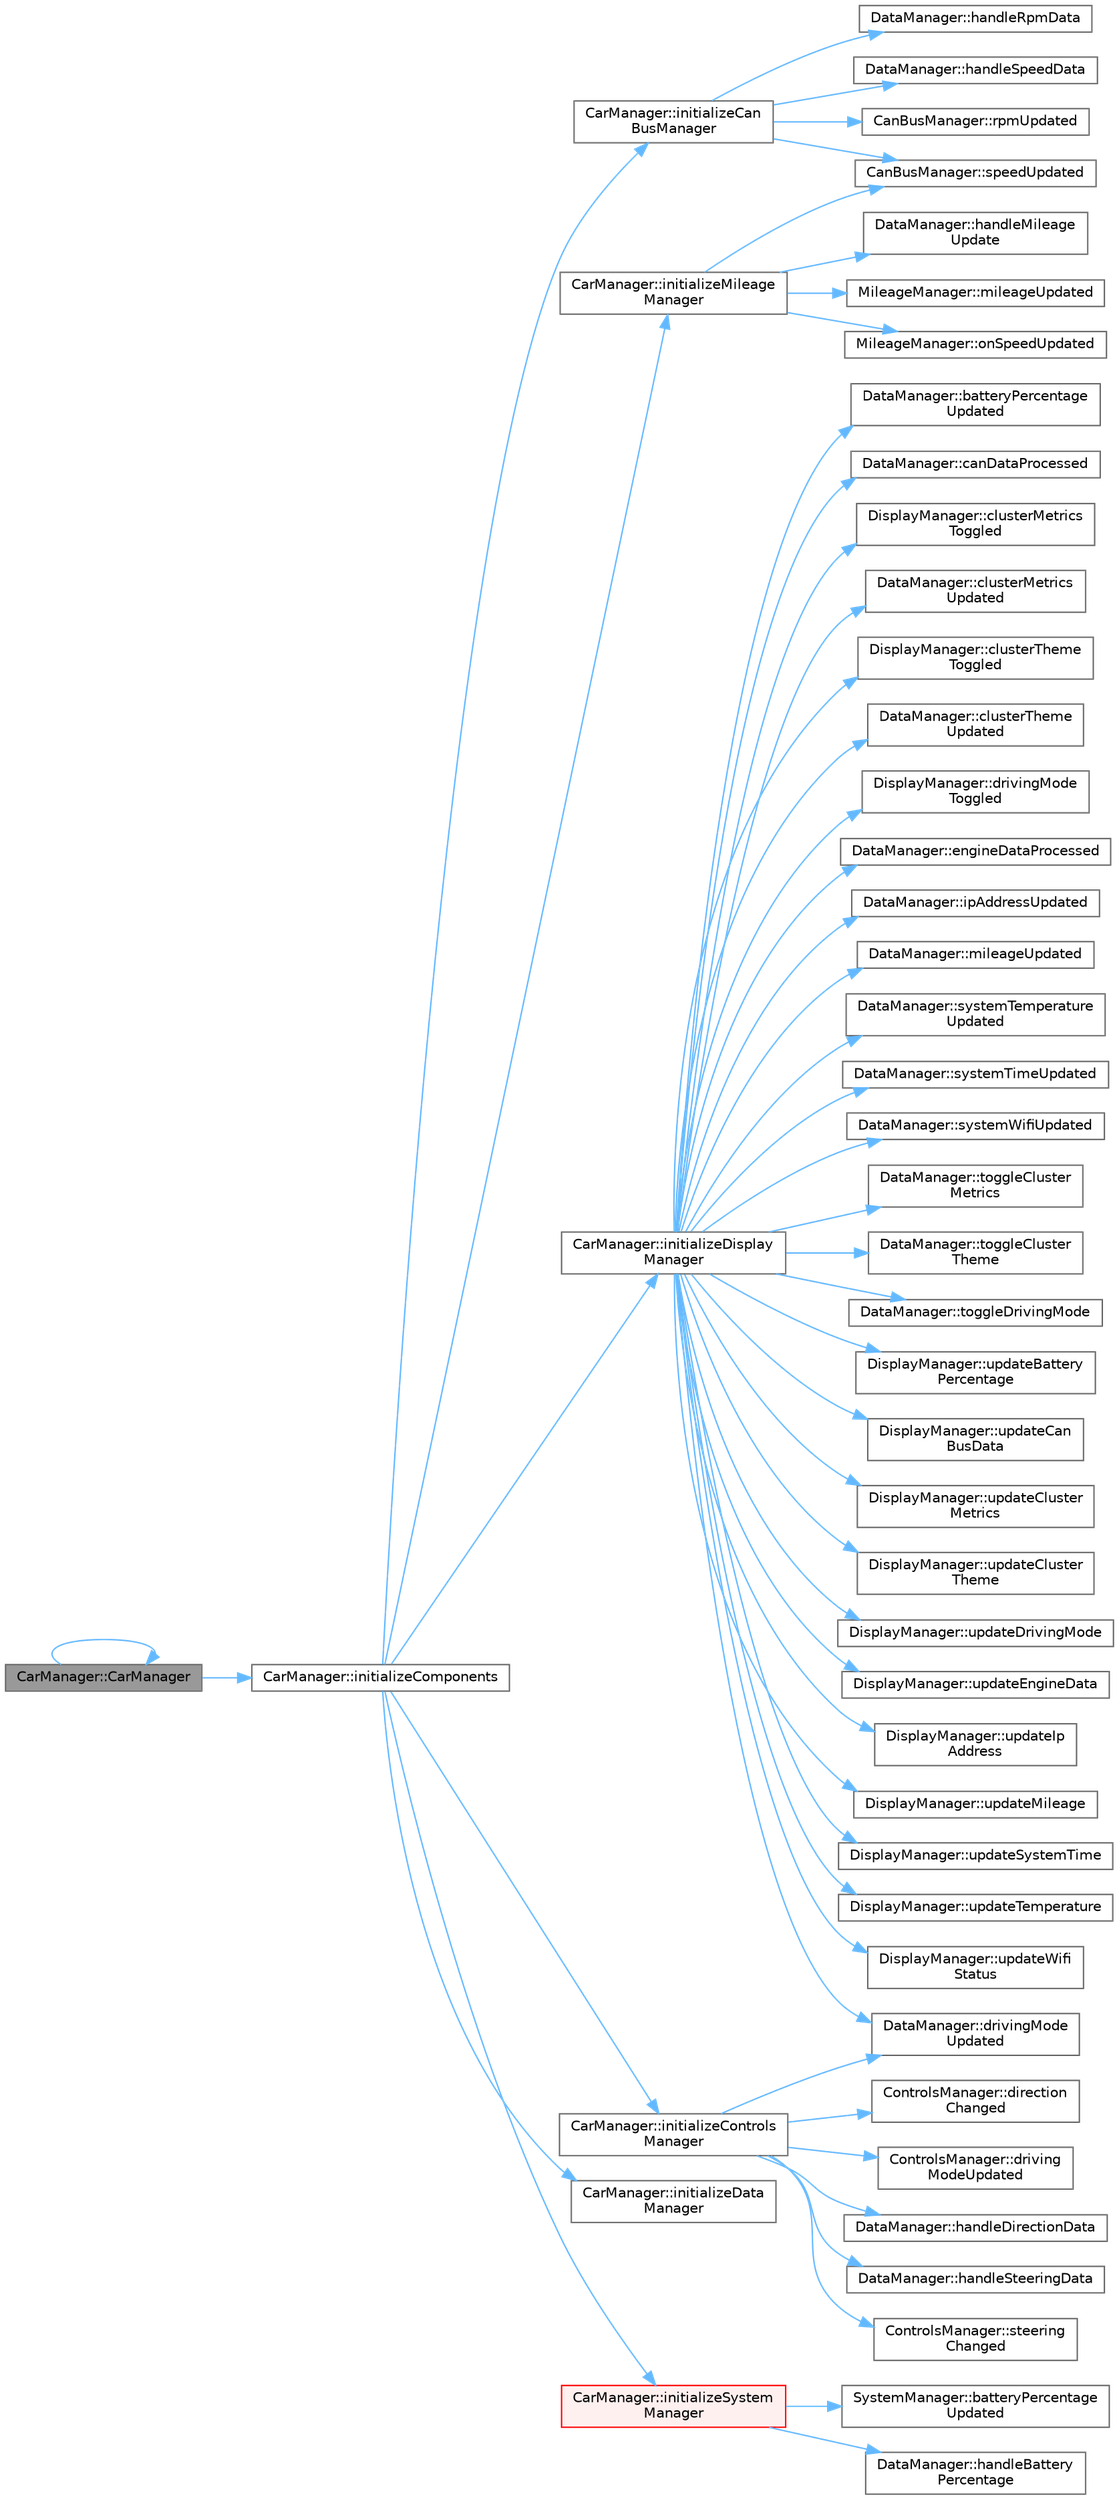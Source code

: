 digraph "CarManager::CarManager"
{
 // LATEX_PDF_SIZE
  bgcolor="transparent";
  edge [fontname=Helvetica,fontsize=10,labelfontname=Helvetica,labelfontsize=10];
  node [fontname=Helvetica,fontsize=10,shape=box,height=0.2,width=0.4];
  rankdir="LR";
  Node1 [id="Node000001",label="CarManager::CarManager",height=0.2,width=0.4,color="gray40", fillcolor="grey60", style="filled", fontcolor="black",tooltip="Construct a new CarManager object."];
  Node1 -> Node1 [id="edge1_Node000001_Node000001",color="steelblue1",style="solid",tooltip=" "];
  Node1 -> Node2 [id="edge2_Node000001_Node000002",color="steelblue1",style="solid",tooltip=" "];
  Node2 [id="Node000002",label="CarManager::initializeComponents",height=0.2,width=0.4,color="grey40", fillcolor="white", style="filled",URL="$classCarManager.html#a903e5c4e427a717c2f7f33eb6077475f",tooltip="Initialize the components of the CarManager."];
  Node2 -> Node3 [id="edge3_Node000002_Node000003",color="steelblue1",style="solid",tooltip=" "];
  Node3 [id="Node000003",label="CarManager::initializeCan\lBusManager",height=0.2,width=0.4,color="grey40", fillcolor="white", style="filled",URL="$classCarManager.html#a33ab3dce383d94c8500b74ed21f56724",tooltip="Initialize the CanBusManager."];
  Node3 -> Node4 [id="edge4_Node000003_Node000004",color="steelblue1",style="solid",tooltip=" "];
  Node4 [id="Node000004",label="DataManager::handleRpmData",height=0.2,width=0.4,color="grey40", fillcolor="white", style="filled",URL="$classDataManager.html#a90ce082fe6b78b39835dfb6826a3b8f3",tooltip="Handle CAN data."];
  Node3 -> Node5 [id="edge5_Node000003_Node000005",color="steelblue1",style="solid",tooltip=" "];
  Node5 [id="Node000005",label="DataManager::handleSpeedData",height=0.2,width=0.4,color="grey40", fillcolor="white", style="filled",URL="$classDataManager.html#a9634f128fb690a5facc62a57efe9bcbc",tooltip="Handle Speed data."];
  Node3 -> Node6 [id="edge6_Node000003_Node000006",color="steelblue1",style="solid",tooltip=" "];
  Node6 [id="Node000006",label="CanBusManager::rpmUpdated",height=0.2,width=0.4,color="grey40", fillcolor="white", style="filled",URL="$classCanBusManager.html#a078fd69ae1f601a6a5792b41f5e6346a",tooltip="Signal emitted when the RPM is updated."];
  Node3 -> Node7 [id="edge7_Node000003_Node000007",color="steelblue1",style="solid",tooltip=" "];
  Node7 [id="Node000007",label="CanBusManager::speedUpdated",height=0.2,width=0.4,color="grey40", fillcolor="white", style="filled",URL="$classCanBusManager.html#a26fcbb1afe5a721954bec9f1ac62f991",tooltip="Signal emitted when the speed is updated."];
  Node2 -> Node8 [id="edge8_Node000002_Node000008",color="steelblue1",style="solid",tooltip=" "];
  Node8 [id="Node000008",label="CarManager::initializeControls\lManager",height=0.2,width=0.4,color="grey40", fillcolor="white", style="filled",URL="$classCarManager.html#a7d8d0d9b58a5ecc33e06cae2ccbdf184",tooltip="Initialize the ControlsManager."];
  Node8 -> Node9 [id="edge9_Node000008_Node000009",color="steelblue1",style="solid",tooltip=" "];
  Node9 [id="Node000009",label="ControlsManager::direction\lChanged",height=0.2,width=0.4,color="grey40", fillcolor="white", style="filled",URL="$classControlsManager.html#a8dc2e1cb0a9ddf10e37034404e7460b4",tooltip=" "];
  Node8 -> Node10 [id="edge10_Node000008_Node000010",color="steelblue1",style="solid",tooltip=" "];
  Node10 [id="Node000010",label="ControlsManager::driving\lModeUpdated",height=0.2,width=0.4,color="grey40", fillcolor="white", style="filled",URL="$classControlsManager.html#ad3cd1fa6493f5e17cc1806d993266fac",tooltip="Update the driving mode of the vehicle."];
  Node8 -> Node11 [id="edge11_Node000008_Node000011",color="steelblue1",style="solid",tooltip=" "];
  Node11 [id="Node000011",label="DataManager::drivingMode\lUpdated",height=0.2,width=0.4,color="grey40", fillcolor="white", style="filled",URL="$classDataManager.html#a7fb9e70b6b53f7dba26470ec79253e26",tooltip=" "];
  Node8 -> Node12 [id="edge12_Node000008_Node000012",color="steelblue1",style="solid",tooltip=" "];
  Node12 [id="Node000012",label="DataManager::handleDirectionData",height=0.2,width=0.4,color="grey40", fillcolor="white", style="filled",URL="$classDataManager.html#afcadf5c275fd6fd89c4199abebc8b03d",tooltip="Handle Direction data."];
  Node8 -> Node13 [id="edge13_Node000008_Node000013",color="steelblue1",style="solid",tooltip=" "];
  Node13 [id="Node000013",label="DataManager::handleSteeringData",height=0.2,width=0.4,color="grey40", fillcolor="white", style="filled",URL="$classDataManager.html#a8d76e60050120ecb940f90726e03cbf8",tooltip="Handle Steering data."];
  Node8 -> Node14 [id="edge14_Node000008_Node000014",color="steelblue1",style="solid",tooltip=" "];
  Node14 [id="Node000014",label="ControlsManager::steering\lChanged",height=0.2,width=0.4,color="grey40", fillcolor="white", style="filled",URL="$classControlsManager.html#af4a0e934840d2b38f783e6b52fedab38",tooltip=" "];
  Node2 -> Node15 [id="edge15_Node000002_Node000015",color="steelblue1",style="solid",tooltip=" "];
  Node15 [id="Node000015",label="CarManager::initializeData\lManager",height=0.2,width=0.4,color="grey40", fillcolor="white", style="filled",URL="$classCarManager.html#a769224555d7eec09ad4093819e3308d4",tooltip="Initialize the DataManager."];
  Node2 -> Node16 [id="edge16_Node000002_Node000016",color="steelblue1",style="solid",tooltip=" "];
  Node16 [id="Node000016",label="CarManager::initializeDisplay\lManager",height=0.2,width=0.4,color="grey40", fillcolor="white", style="filled",URL="$classCarManager.html#a3f09da6a2d42c870e12e4afce7f597c7",tooltip="Initialize the DisplayManager."];
  Node16 -> Node17 [id="edge17_Node000016_Node000017",color="steelblue1",style="solid",tooltip=" "];
  Node17 [id="Node000017",label="DataManager::batteryPercentage\lUpdated",height=0.2,width=0.4,color="grey40", fillcolor="white", style="filled",URL="$classDataManager.html#a03f614a2259b6a7070150d90ecfa987f",tooltip=" "];
  Node16 -> Node18 [id="edge18_Node000016_Node000018",color="steelblue1",style="solid",tooltip=" "];
  Node18 [id="Node000018",label="DataManager::canDataProcessed",height=0.2,width=0.4,color="grey40", fillcolor="white", style="filled",URL="$classDataManager.html#a812d9f0255b242b0a6633db48a6891bc",tooltip=" "];
  Node16 -> Node19 [id="edge19_Node000016_Node000019",color="steelblue1",style="solid",tooltip=" "];
  Node19 [id="Node000019",label="DisplayManager::clusterMetrics\lToggled",height=0.2,width=0.4,color="grey40", fillcolor="white", style="filled",URL="$classDisplayManager.html#a3392adf2d8bef0ab47c7902e0856885e",tooltip="Signal emitted when the cluster metrics are toggled."];
  Node16 -> Node20 [id="edge20_Node000016_Node000020",color="steelblue1",style="solid",tooltip=" "];
  Node20 [id="Node000020",label="DataManager::clusterMetrics\lUpdated",height=0.2,width=0.4,color="grey40", fillcolor="white", style="filled",URL="$classDataManager.html#ad56e4d5b4b20325d107ec1106d7a8e00",tooltip=" "];
  Node16 -> Node21 [id="edge21_Node000016_Node000021",color="steelblue1",style="solid",tooltip=" "];
  Node21 [id="Node000021",label="DisplayManager::clusterTheme\lToggled",height=0.2,width=0.4,color="grey40", fillcolor="white", style="filled",URL="$classDisplayManager.html#a50e1e94a5955249b3ade32dff937c3ae",tooltip="Signal emitted when the cluster theme is toggled."];
  Node16 -> Node22 [id="edge22_Node000016_Node000022",color="steelblue1",style="solid",tooltip=" "];
  Node22 [id="Node000022",label="DataManager::clusterTheme\lUpdated",height=0.2,width=0.4,color="grey40", fillcolor="white", style="filled",URL="$classDataManager.html#ac740653a483138547160f4ae47dde1ec",tooltip=" "];
  Node16 -> Node23 [id="edge23_Node000016_Node000023",color="steelblue1",style="solid",tooltip=" "];
  Node23 [id="Node000023",label="DisplayManager::drivingMode\lToggled",height=0.2,width=0.4,color="grey40", fillcolor="white", style="filled",URL="$classDisplayManager.html#a82ccd56efaf1a42e2e2823a4fbaec4a0",tooltip="Signal emitted when the driving mode is toggled."];
  Node16 -> Node11 [id="edge24_Node000016_Node000011",color="steelblue1",style="solid",tooltip=" "];
  Node16 -> Node24 [id="edge25_Node000016_Node000024",color="steelblue1",style="solid",tooltip=" "];
  Node24 [id="Node000024",label="DataManager::engineDataProcessed",height=0.2,width=0.4,color="grey40", fillcolor="white", style="filled",URL="$classDataManager.html#a23da75da1d1fa2d90c7f885b850b515d",tooltip=" "];
  Node16 -> Node25 [id="edge26_Node000016_Node000025",color="steelblue1",style="solid",tooltip=" "];
  Node25 [id="Node000025",label="DataManager::ipAddressUpdated",height=0.2,width=0.4,color="grey40", fillcolor="white", style="filled",URL="$classDataManager.html#a7914f411b3504726cedc754854019f66",tooltip=" "];
  Node16 -> Node26 [id="edge27_Node000016_Node000026",color="steelblue1",style="solid",tooltip=" "];
  Node26 [id="Node000026",label="DataManager::mileageUpdated",height=0.2,width=0.4,color="grey40", fillcolor="white", style="filled",URL="$classDataManager.html#a2c9bf3e56e1df0820ad431a96b27686d",tooltip=" "];
  Node16 -> Node27 [id="edge28_Node000016_Node000027",color="steelblue1",style="solid",tooltip=" "];
  Node27 [id="Node000027",label="DataManager::systemTemperature\lUpdated",height=0.2,width=0.4,color="grey40", fillcolor="white", style="filled",URL="$classDataManager.html#aec107b5ae90d533648f43f9a13f244fe",tooltip=" "];
  Node16 -> Node28 [id="edge29_Node000016_Node000028",color="steelblue1",style="solid",tooltip=" "];
  Node28 [id="Node000028",label="DataManager::systemTimeUpdated",height=0.2,width=0.4,color="grey40", fillcolor="white", style="filled",URL="$classDataManager.html#abad7432211ea176187be624ce065b2cc",tooltip=" "];
  Node16 -> Node29 [id="edge30_Node000016_Node000029",color="steelblue1",style="solid",tooltip=" "];
  Node29 [id="Node000029",label="DataManager::systemWifiUpdated",height=0.2,width=0.4,color="grey40", fillcolor="white", style="filled",URL="$classDataManager.html#af2e9914a800be00c40d17a60ace49e61",tooltip=" "];
  Node16 -> Node30 [id="edge31_Node000016_Node000030",color="steelblue1",style="solid",tooltip=" "];
  Node30 [id="Node000030",label="DataManager::toggleCluster\lMetrics",height=0.2,width=0.4,color="grey40", fillcolor="white", style="filled",URL="$classDataManager.html#a08ec424331443675ba3c31b1a50da50c",tooltip="Toggle the cluster metrics."];
  Node16 -> Node31 [id="edge32_Node000016_Node000031",color="steelblue1",style="solid",tooltip=" "];
  Node31 [id="Node000031",label="DataManager::toggleCluster\lTheme",height=0.2,width=0.4,color="grey40", fillcolor="white", style="filled",URL="$classDataManager.html#a8ba9ea7dd957fadef8c562f0865ff55e",tooltip="Toggle the cluster theme."];
  Node16 -> Node32 [id="edge33_Node000016_Node000032",color="steelblue1",style="solid",tooltip=" "];
  Node32 [id="Node000032",label="DataManager::toggleDrivingMode",height=0.2,width=0.4,color="grey40", fillcolor="white", style="filled",URL="$classDataManager.html#a820db17b9b1aa9a70cbdc8ef05a46584",tooltip="Toggle the driving mode."];
  Node16 -> Node33 [id="edge34_Node000016_Node000033",color="steelblue1",style="solid",tooltip=" "];
  Node33 [id="Node000033",label="DisplayManager::updateBattery\lPercentage",height=0.2,width=0.4,color="grey40", fillcolor="white", style="filled",URL="$classDisplayManager.html#abd05bbcd46db02809b4f69043b0f5bde",tooltip="Updates the battery percentage on the display."];
  Node16 -> Node34 [id="edge35_Node000016_Node000034",color="steelblue1",style="solid",tooltip=" "];
  Node34 [id="Node000034",label="DisplayManager::updateCan\lBusData",height=0.2,width=0.4,color="grey40", fillcolor="white", style="filled",URL="$classDisplayManager.html#abebd3e93be5761533885e1fdf03c34cb",tooltip="Updates the CAN bus data on the display."];
  Node16 -> Node35 [id="edge36_Node000016_Node000035",color="steelblue1",style="solid",tooltip=" "];
  Node35 [id="Node000035",label="DisplayManager::updateCluster\lMetrics",height=0.2,width=0.4,color="grey40", fillcolor="white", style="filled",URL="$classDisplayManager.html#ac098d036b85f24328a11731da7b2196f",tooltip="Updates the cluster metrics on the display."];
  Node16 -> Node36 [id="edge37_Node000016_Node000036",color="steelblue1",style="solid",tooltip=" "];
  Node36 [id="Node000036",label="DisplayManager::updateCluster\lTheme",height=0.2,width=0.4,color="grey40", fillcolor="white", style="filled",URL="$classDisplayManager.html#a0c970606c6077d168cf6f4ad63dc4fcc",tooltip="Updates the cluster theme on the display."];
  Node16 -> Node37 [id="edge38_Node000016_Node000037",color="steelblue1",style="solid",tooltip=" "];
  Node37 [id="Node000037",label="DisplayManager::updateDrivingMode",height=0.2,width=0.4,color="grey40", fillcolor="white", style="filled",URL="$classDisplayManager.html#a06d94f6ce20c23eaa1e25bc6e8c9496a",tooltip="Updates the driving mode on the display."];
  Node16 -> Node38 [id="edge39_Node000016_Node000038",color="steelblue1",style="solid",tooltip=" "];
  Node38 [id="Node000038",label="DisplayManager::updateEngineData",height=0.2,width=0.4,color="grey40", fillcolor="white", style="filled",URL="$classDisplayManager.html#aca4a27c20086ba98ae87490fb3d7867e",tooltip="Updates the engine data on the display."];
  Node16 -> Node39 [id="edge40_Node000016_Node000039",color="steelblue1",style="solid",tooltip=" "];
  Node39 [id="Node000039",label="DisplayManager::updateIp\lAddress",height=0.2,width=0.4,color="grey40", fillcolor="white", style="filled",URL="$classDisplayManager.html#a2cc5f9b4a7359f71d4bd730e8d5e3c3b",tooltip="Updates the IP address on the display."];
  Node16 -> Node40 [id="edge41_Node000016_Node000040",color="steelblue1",style="solid",tooltip=" "];
  Node40 [id="Node000040",label="DisplayManager::updateMileage",height=0.2,width=0.4,color="grey40", fillcolor="white", style="filled",URL="$classDisplayManager.html#aef67b2d47859a3a6ef96d622925c84c2",tooltip="Updates the mileage on the display."];
  Node16 -> Node41 [id="edge42_Node000016_Node000041",color="steelblue1",style="solid",tooltip=" "];
  Node41 [id="Node000041",label="DisplayManager::updateSystemTime",height=0.2,width=0.4,color="grey40", fillcolor="white", style="filled",URL="$classDisplayManager.html#aa871409b067196dc448ce1cec4ad1437",tooltip="Updates the system time on the display."];
  Node16 -> Node42 [id="edge43_Node000016_Node000042",color="steelblue1",style="solid",tooltip=" "];
  Node42 [id="Node000042",label="DisplayManager::updateTemperature",height=0.2,width=0.4,color="grey40", fillcolor="white", style="filled",URL="$classDisplayManager.html#a002b346babdbbdf852f9121a32e80e9d",tooltip="Updates the temperature on the display."];
  Node16 -> Node43 [id="edge44_Node000016_Node000043",color="steelblue1",style="solid",tooltip=" "];
  Node43 [id="Node000043",label="DisplayManager::updateWifi\lStatus",height=0.2,width=0.4,color="grey40", fillcolor="white", style="filled",URL="$classDisplayManager.html#af6cc252c8fd7ca1836e5c38265489f2e",tooltip="Updates the WiFi status on the display."];
  Node2 -> Node44 [id="edge45_Node000002_Node000044",color="steelblue1",style="solid",tooltip=" "];
  Node44 [id="Node000044",label="CarManager::initializeMileage\lManager",height=0.2,width=0.4,color="grey40", fillcolor="white", style="filled",URL="$classCarManager.html#a5bf066ce114aea750d5d71c7618a9ac1",tooltip="Initialize the MileageManager."];
  Node44 -> Node45 [id="edge46_Node000044_Node000045",color="steelblue1",style="solid",tooltip=" "];
  Node45 [id="Node000045",label="DataManager::handleMileage\lUpdate",height=0.2,width=0.4,color="grey40", fillcolor="white", style="filled",URL="$classDataManager.html#aa15248dd048e25abe66a9120056c5eb9",tooltip="Handle Engine data."];
  Node44 -> Node46 [id="edge47_Node000044_Node000046",color="steelblue1",style="solid",tooltip=" "];
  Node46 [id="Node000046",label="MileageManager::mileageUpdated",height=0.2,width=0.4,color="grey40", fillcolor="white", style="filled",URL="$classMileageManager.html#abdfcf1b966a300db82a8347ef9454000",tooltip=" "];
  Node44 -> Node47 [id="edge48_Node000044_Node000047",color="steelblue1",style="solid",tooltip=" "];
  Node47 [id="Node000047",label="MileageManager::onSpeedUpdated",height=0.2,width=0.4,color="grey40", fillcolor="white", style="filled",URL="$classMileageManager.html#af314c5425f519dea34b5edcac8bce4d9",tooltip="Handles the speed updated signal."];
  Node44 -> Node7 [id="edge49_Node000044_Node000007",color="steelblue1",style="solid",tooltip=" "];
  Node2 -> Node48 [id="edge50_Node000002_Node000048",color="steelblue1",style="solid",tooltip=" "];
  Node48 [id="Node000048",label="CarManager::initializeSystem\lManager",height=0.2,width=0.4,color="red", fillcolor="#FFF0F0", style="filled",URL="$classCarManager.html#a0898d82016d07e29823bd6e1ff7d379a",tooltip="Initialize the SystemManager."];
  Node48 -> Node49 [id="edge51_Node000048_Node000049",color="steelblue1",style="solid",tooltip=" "];
  Node49 [id="Node000049",label="SystemManager::batteryPercentage\lUpdated",height=0.2,width=0.4,color="grey40", fillcolor="white", style="filled",URL="$classSystemManager.html#a1d37beeb680ddc03026295dcdf7e4bc3",tooltip=" "];
  Node48 -> Node50 [id="edge52_Node000048_Node000050",color="steelblue1",style="solid",tooltip=" "];
  Node50 [id="Node000050",label="DataManager::handleBattery\lPercentage",height=0.2,width=0.4,color="grey40", fillcolor="white", style="filled",URL="$classDataManager.html#ac5bb6cd13af677b42ff0ce32c05b4337",tooltip="Handle Battery Percentage data."];
}
